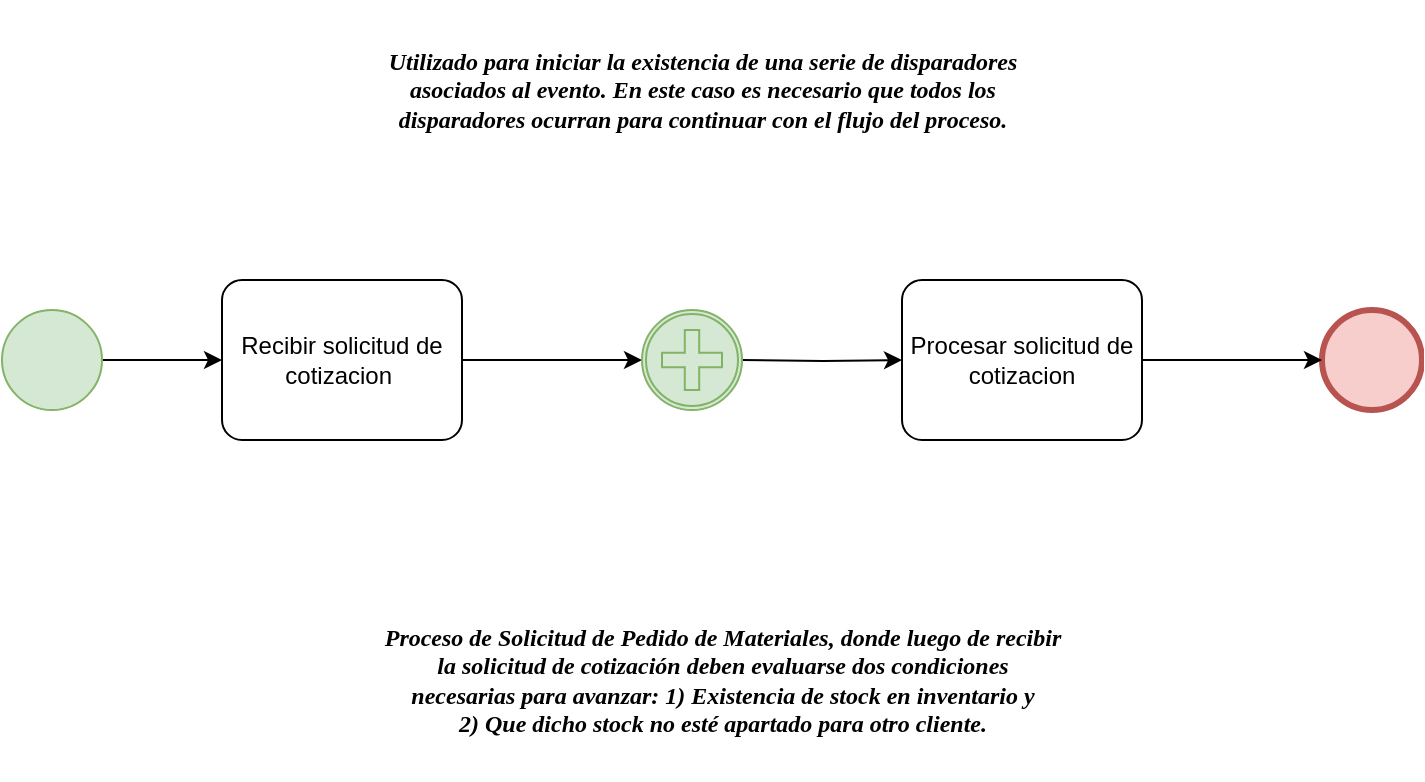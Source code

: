 <mxfile version="20.3.0" type="device"><diagram id="2zEcpBMTQg7aLv2WQsfc" name="Página-1"><mxGraphModel dx="1021" dy="651" grid="1" gridSize="10" guides="1" tooltips="1" connect="1" arrows="1" fold="1" page="1" pageScale="1" pageWidth="1169" pageHeight="827" math="0" shadow="0"><root><mxCell id="0"/><mxCell id="1" parent="0"/><mxCell id="ZBbnLHUIyTQLxYjVdT0a-9" value="" style="edgeStyle=orthogonalEdgeStyle;rounded=0;orthogonalLoop=1;jettySize=auto;html=1;" edge="1" parent="1" source="ZBbnLHUIyTQLxYjVdT0a-1" target="ZBbnLHUIyTQLxYjVdT0a-3"><mxGeometry relative="1" as="geometry"/></mxCell><mxCell id="ZBbnLHUIyTQLxYjVdT0a-1" value="" style="points=[[0.145,0.145,0],[0.5,0,0],[0.855,0.145,0],[1,0.5,0],[0.855,0.855,0],[0.5,1,0],[0.145,0.855,0],[0,0.5,0]];shape=mxgraph.bpmn.event;html=1;verticalLabelPosition=bottom;labelBackgroundColor=#ffffff;verticalAlign=top;align=center;perimeter=ellipsePerimeter;outlineConnect=0;aspect=fixed;outline=standard;symbol=general;fillColor=#d5e8d4;strokeColor=#82b366;" vertex="1" parent="1"><mxGeometry x="120" y="190" width="50" height="50" as="geometry"/></mxCell><mxCell id="ZBbnLHUIyTQLxYjVdT0a-2" value="&lt;h4&gt;&lt;i&gt;&lt;font face=&quot;Georgia&quot;&gt;Utilizado para iniciar la existencia de una serie de disparadores&lt;br&gt;asociados al evento. En este caso es necesario que todos los&lt;br&gt;disparadores ocurran para continuar con el flujo del proceso.&lt;/font&gt;&lt;/i&gt;&lt;br&gt;&lt;/h4&gt;" style="text;html=1;align=center;verticalAlign=middle;resizable=0;points=[];autosize=1;strokeColor=none;fillColor=none;" vertex="1" parent="1"><mxGeometry x="260" y="35" width="420" height="90" as="geometry"/></mxCell><mxCell id="2G28ph015y-KWoTbm6aI-15" value="" style="edgeStyle=orthogonalEdgeStyle;rounded=0;orthogonalLoop=1;jettySize=auto;html=1;fontFamily=Georgia;" edge="1" parent="1" source="ZBbnLHUIyTQLxYjVdT0a-3"><mxGeometry relative="1" as="geometry"><mxPoint x="440" y="215" as="targetPoint"/></mxGeometry></mxCell><mxCell id="ZBbnLHUIyTQLxYjVdT0a-3" value="Recibir solicitud de cotizacion " style="points=[[0.25,0,0],[0.5,0,0],[0.75,0,0],[1,0.25,0],[1,0.5,0],[1,0.75,0],[0.75,1,0],[0.5,1,0],[0.25,1,0],[0,0.75,0],[0,0.5,0],[0,0.25,0]];shape=mxgraph.bpmn.task;whiteSpace=wrap;rectStyle=rounded;size=10;taskMarker=abstract;" vertex="1" parent="1"><mxGeometry x="230" y="175" width="120" height="80" as="geometry"/></mxCell><mxCell id="ZBbnLHUIyTQLxYjVdT0a-6" value="" style="points=[[0.145,0.145,0],[0.5,0,0],[0.855,0.145,0],[1,0.5,0],[0.855,0.855,0],[0.5,1,0],[0.145,0.855,0],[0,0.5,0]];shape=mxgraph.bpmn.event;html=1;verticalLabelPosition=bottom;labelBackgroundColor=#ffffff;verticalAlign=top;align=center;perimeter=ellipsePerimeter;outlineConnect=0;aspect=fixed;outline=end;symbol=terminate2;fillColor=#f8cecc;strokeColor=#b85450;" vertex="1" parent="1"><mxGeometry x="780" y="190" width="50" height="50" as="geometry"/></mxCell><mxCell id="ZBbnLHUIyTQLxYjVdT0a-14" value="&lt;h4&gt;&lt;font face=&quot;Georgia&quot;&gt;&lt;i&gt;Proceso de Solicitud de Pedido de Materiales, donde luego de recibir&lt;br&gt;la solicitud de cotización deben evaluarse dos condiciones&lt;br&gt;necesarias para avanzar: 1) Existencia de stock en inventario y&lt;br&gt;2) Que dicho stock no esté apartado para otro cliente.&lt;/i&gt;&lt;/font&gt;&lt;br&gt;&lt;/h4&gt;" style="text;html=1;align=center;verticalAlign=middle;resizable=0;points=[];autosize=1;strokeColor=none;fillColor=none;" vertex="1" parent="1"><mxGeometry x="255" y="325" width="450" height="100" as="geometry"/></mxCell><mxCell id="2G28ph015y-KWoTbm6aI-8" value="" style="edgeStyle=orthogonalEdgeStyle;rounded=0;orthogonalLoop=1;jettySize=auto;html=1;fontFamily=Georgia;" edge="1" parent="1" source="2G28ph015y-KWoTbm6aI-6" target="ZBbnLHUIyTQLxYjVdT0a-6"><mxGeometry relative="1" as="geometry"/></mxCell><mxCell id="2G28ph015y-KWoTbm6aI-6" value="Procesar solicitud de cotizacion" style="points=[[0.25,0,0],[0.5,0,0],[0.75,0,0],[1,0.25,0],[1,0.5,0],[1,0.75,0],[0.75,1,0],[0.5,1,0],[0.25,1,0],[0,0.75,0],[0,0.5,0],[0,0.25,0]];shape=mxgraph.bpmn.task;whiteSpace=wrap;rectStyle=rounded;size=10;taskMarker=abstract;" vertex="1" parent="1"><mxGeometry x="570" y="175" width="120" height="80" as="geometry"/></mxCell><mxCell id="2G28ph015y-KWoTbm6aI-16" value="" style="edgeStyle=orthogonalEdgeStyle;rounded=0;orthogonalLoop=1;jettySize=auto;html=1;fontFamily=Georgia;" edge="1" parent="1" target="2G28ph015y-KWoTbm6aI-6"><mxGeometry relative="1" as="geometry"><mxPoint x="490" y="215" as="sourcePoint"/></mxGeometry></mxCell><mxCell id="2G28ph015y-KWoTbm6aI-19" value="" style="points=[[0.145,0.145,0],[0.5,0,0],[0.855,0.145,0],[1,0.5,0],[0.855,0.855,0],[0.5,1,0],[0.145,0.855,0],[0,0.5,0]];shape=mxgraph.bpmn.event;html=1;verticalLabelPosition=bottom;labelBackgroundColor=#ffffff;verticalAlign=top;align=center;perimeter=ellipsePerimeter;outlineConnect=0;aspect=fixed;outline=catching;symbol=parallelMultiple;fontFamily=Georgia;fillColor=#d5e8d4;strokeColor=#82b366;" vertex="1" parent="1"><mxGeometry x="440" y="190" width="50" height="50" as="geometry"/></mxCell></root></mxGraphModel></diagram></mxfile>